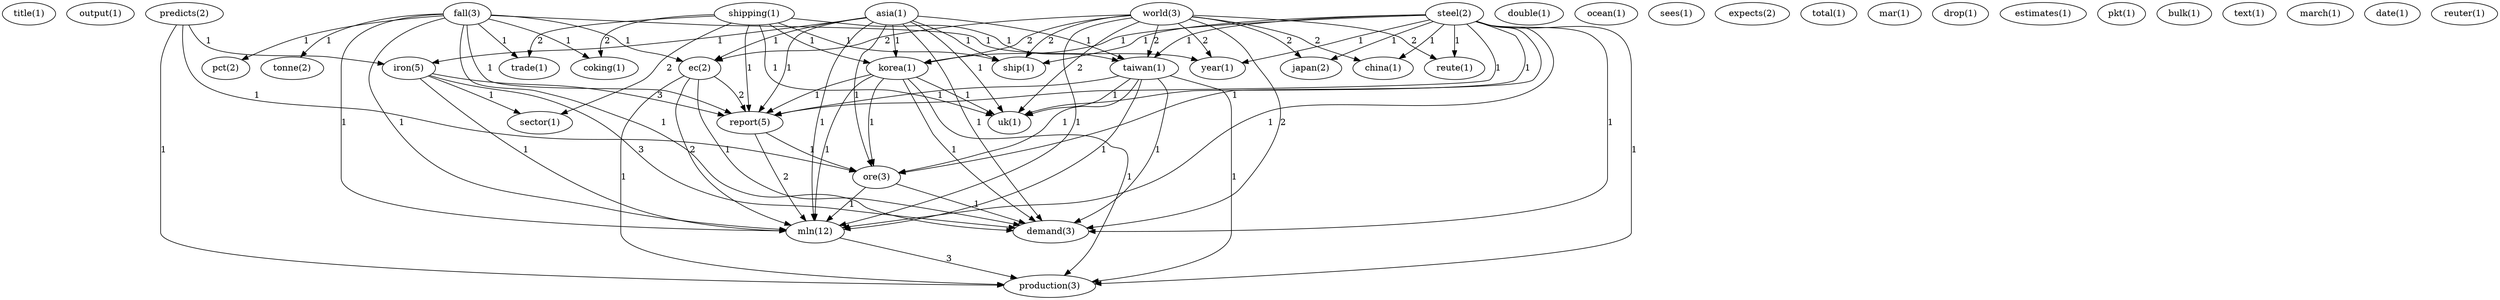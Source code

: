 digraph G {
  title [ label="title(1)" ];
  output [ label="output(1)" ];
  fall [ label="fall(3)" ];
  pct [ label="pct(2)" ];
  mln [ label="mln(3)" ];
  tonne [ label="tonne(2)" ];
  year [ label="year(1)" ];
  ec [ label="ec(2)" ];
  trade [ label="trade(1)" ];
  coking [ label="coking(1)" ];
  report [ label="report(5)" ];
  demand [ label="demand(3)" ];
  mln [ label="mln(12)" ];
  production [ label="production(3)" ];
  steel [ label="steel(2)" ];
  china [ label="china(1)" ];
  reute [ label="reute(1)" ];
  japan [ label="japan(2)" ];
  ship [ label="ship(1)" ];
  korea [ label="korea(1)" ];
  taiwan [ label="taiwan(1)" ];
  uk [ label="uk(1)" ];
  ore [ label="ore(3)" ];
  world [ label="world(3)" ];
  double [ label="double(1)" ];
  ocean [ label="ocean(1)" ];
  predicts [ label="predicts(2)" ];
  iron [ label="iron(5)" ];
  sees [ label="sees(1)" ];
  asia [ label="asia(1)" ];
  shipping [ label="shipping(1)" ];
  sector [ label="sector(1)" ];
  expects [ label="expects(2)" ];
  total [ label="total(1)" ];
  mar [ label="mar(1)" ];
  drop [ label="drop(1)" ];
  estimates [ label="estimates(1)" ];
  pkt [ label="pkt(1)" ];
  bulk [ label="bulk(1)" ];
  text [ label="text(1)" ];
  march [ label="march(1)" ];
  date [ label="date(1)" ];
  reuter [ label="reuter(1)" ];
  fall -> pct [ label="1" ];
  fall -> mln [ label="1" ];
  fall -> tonne [ label="1" ];
  fall -> year [ label="1" ];
  fall -> ec [ label="1" ];
  fall -> trade [ label="1" ];
  fall -> coking [ label="1" ];
  fall -> report [ label="1" ];
  fall -> demand [ label="1" ];
  fall -> mln [ label="1" ];
  mln -> production [ label="3" ];
  steel -> china [ label="1" ];
  steel -> year [ label="1" ];
  steel -> reute [ label="1" ];
  steel -> japan [ label="1" ];
  steel -> ship [ label="1" ];
  steel -> korea [ label="1" ];
  steel -> taiwan [ label="1" ];
  steel -> uk [ label="1" ];
  steel -> report [ label="1" ];
  steel -> ore [ label="1" ];
  steel -> demand [ label="1" ];
  steel -> production [ label="1" ];
  steel -> mln [ label="1" ];
  world -> china [ label="2" ];
  world -> year [ label="2" ];
  world -> reute [ label="2" ];
  world -> japan [ label="2" ];
  world -> ec [ label="2" ];
  world -> ship [ label="2" ];
  world -> korea [ label="2" ];
  world -> taiwan [ label="2" ];
  world -> uk [ label="2" ];
  world -> demand [ label="2" ];
  world -> mln [ label="1" ];
  predicts -> iron [ label="1" ];
  predicts -> ore [ label="1" ];
  predicts -> production [ label="1" ];
  asia -> ec [ label="1" ];
  asia -> ship [ label="1" ];
  asia -> korea [ label="1" ];
  asia -> taiwan [ label="1" ];
  asia -> uk [ label="1" ];
  asia -> iron [ label="1" ];
  asia -> report [ label="1" ];
  asia -> ore [ label="1" ];
  asia -> demand [ label="1" ];
  asia -> mln [ label="1" ];
  ec -> report [ label="2" ];
  ec -> demand [ label="1" ];
  ec -> production [ label="1" ];
  ec -> mln [ label="2" ];
  shipping -> trade [ label="2" ];
  shipping -> ship [ label="1" ];
  shipping -> coking [ label="2" ];
  shipping -> korea [ label="1" ];
  shipping -> taiwan [ label="1" ];
  shipping -> uk [ label="1" ];
  shipping -> sector [ label="2" ];
  shipping -> report [ label="1" ];
  korea -> uk [ label="1" ];
  korea -> report [ label="1" ];
  korea -> ore [ label="1" ];
  korea -> demand [ label="1" ];
  korea -> production [ label="1" ];
  korea -> mln [ label="1" ];
  taiwan -> uk [ label="1" ];
  taiwan -> report [ label="1" ];
  taiwan -> ore [ label="1" ];
  taiwan -> demand [ label="1" ];
  taiwan -> production [ label="1" ];
  taiwan -> mln [ label="1" ];
  iron -> sector [ label="1" ];
  iron -> report [ label="3" ];
  iron -> demand [ label="3" ];
  iron -> mln [ label="1" ];
  report -> ore [ label="1" ];
  report -> mln [ label="2" ];
  ore -> demand [ label="1" ];
  ore -> mln [ label="1" ];
}
